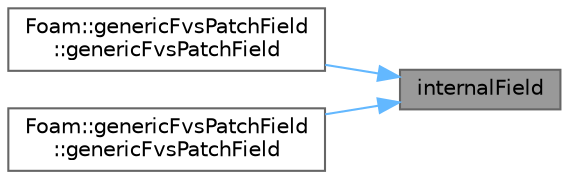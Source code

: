 digraph "internalField"
{
 // LATEX_PDF_SIZE
  bgcolor="transparent";
  edge [fontname=Helvetica,fontsize=10,labelfontname=Helvetica,labelfontsize=10];
  node [fontname=Helvetica,fontsize=10,shape=box,height=0.2,width=0.4];
  rankdir="RL";
  Node1 [id="Node000001",label="internalField",height=0.2,width=0.4,color="gray40", fillcolor="grey60", style="filled", fontcolor="black",tooltip=" "];
  Node1 -> Node2 [id="edge1_Node000001_Node000002",dir="back",color="steelblue1",style="solid",tooltip=" "];
  Node2 [id="Node000002",label="Foam::genericFvsPatchField\l::genericFvsPatchField",height=0.2,width=0.4,color="grey40", fillcolor="white", style="filled",URL="$classFoam_1_1genericFvsPatchField.html#a947baad2d4894b777105e5b7fc26ed6c",tooltip=" "];
  Node1 -> Node3 [id="edge2_Node000001_Node000003",dir="back",color="steelblue1",style="solid",tooltip=" "];
  Node3 [id="Node000003",label="Foam::genericFvsPatchField\l::genericFvsPatchField",height=0.2,width=0.4,color="grey40", fillcolor="white", style="filled",URL="$classFoam_1_1genericFvsPatchField.html#aa04d399a4f7a43b787fd20905d769ce2",tooltip=" "];
}
